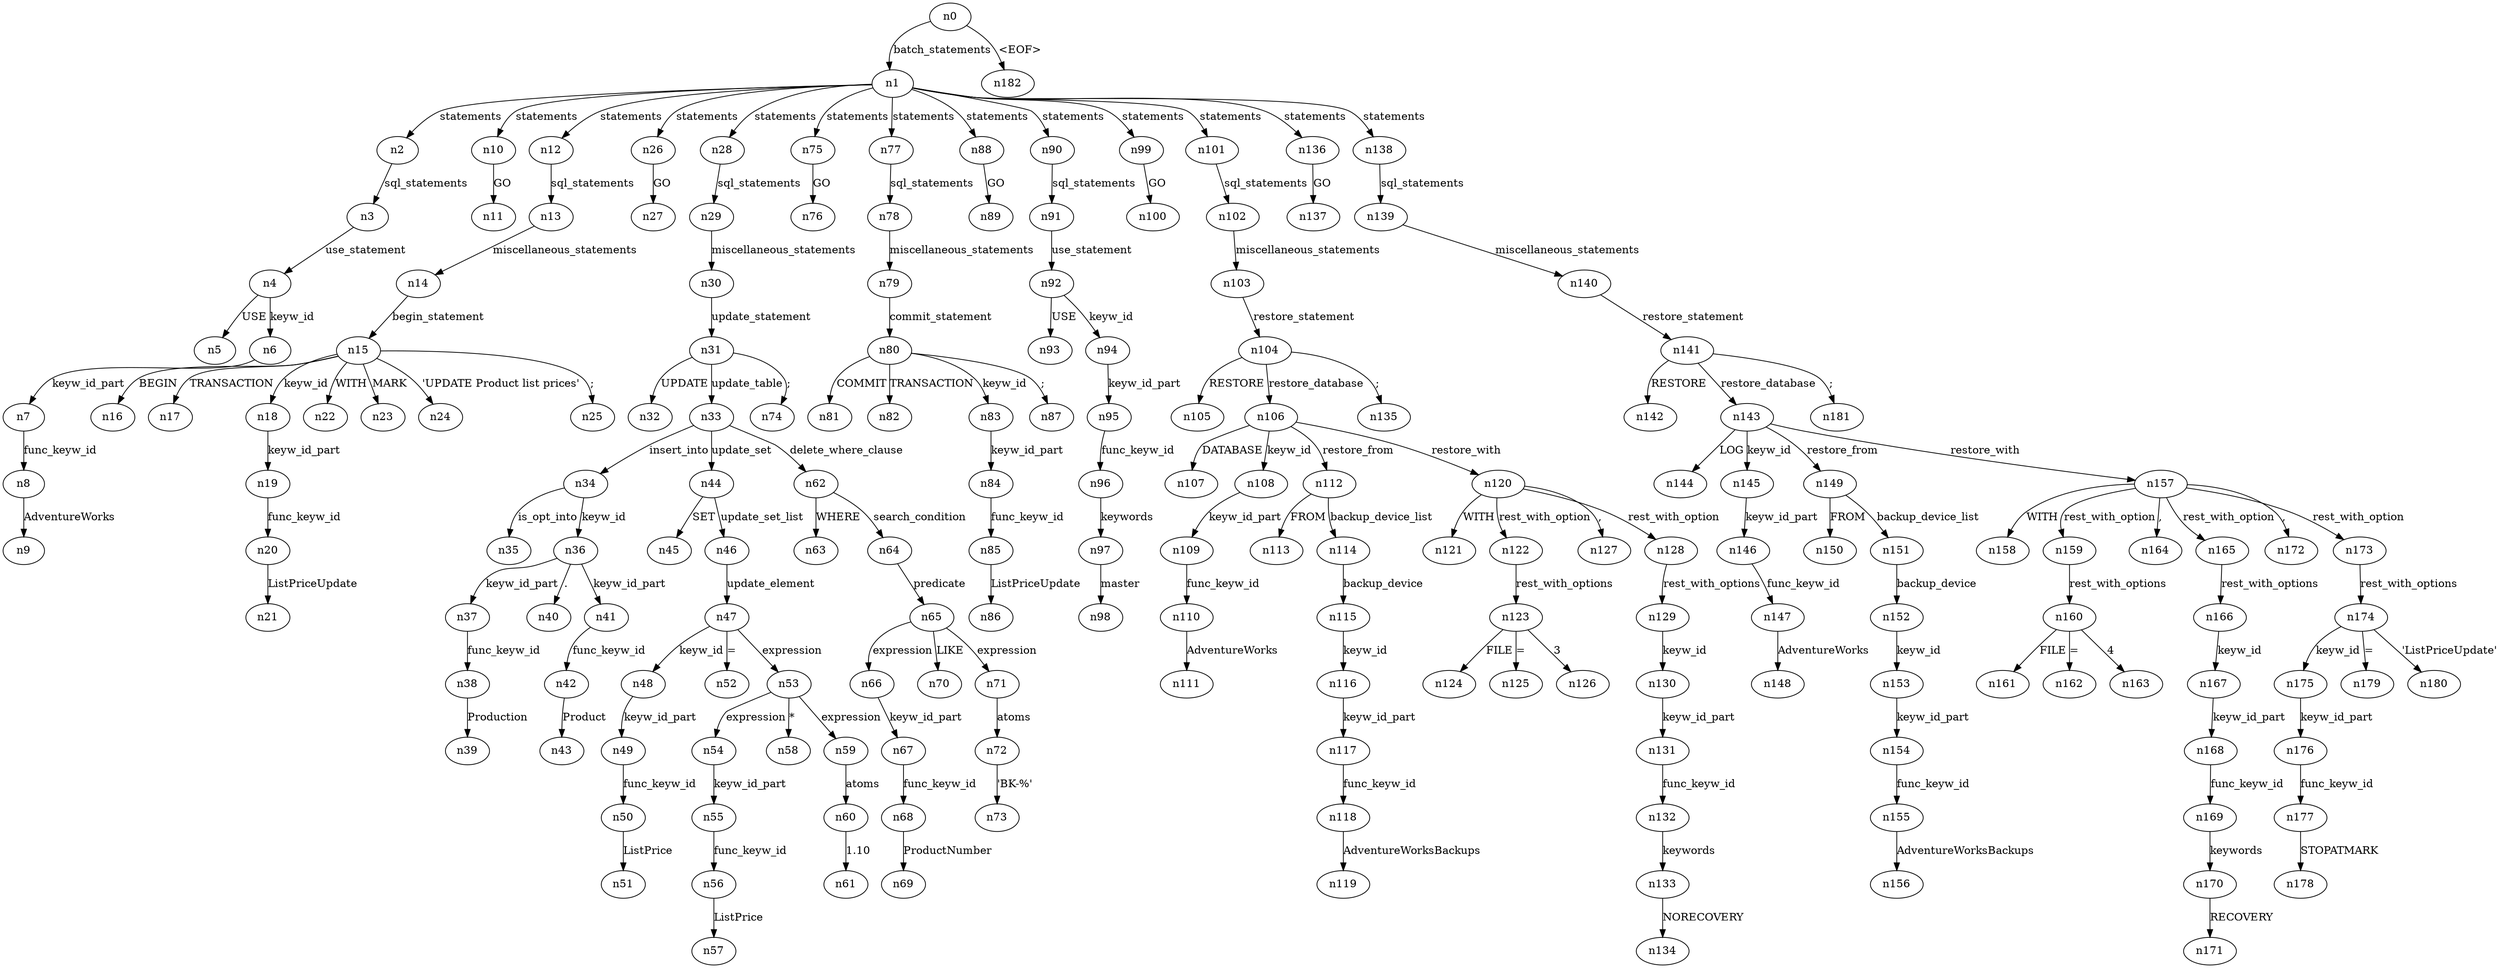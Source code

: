 digraph ParseTree {
  n0 -> n1 [label="batch_statements"];
  n1 -> n2 [label="statements"];
  n2 -> n3 [label="sql_statements"];
  n3 -> n4 [label="use_statement"];
  n4 -> n5 [label="USE"];
  n4 -> n6 [label="keyw_id"];
  n6 -> n7 [label="keyw_id_part"];
  n7 -> n8 [label="func_keyw_id"];
  n8 -> n9 [label="AdventureWorks"];
  n1 -> n10 [label="statements"];
  n10 -> n11 [label="GO"];
  n1 -> n12 [label="statements"];
  n12 -> n13 [label="sql_statements"];
  n13 -> n14 [label="miscellaneous_statements"];
  n14 -> n15 [label="begin_statement"];
  n15 -> n16 [label="BEGIN"];
  n15 -> n17 [label="TRANSACTION"];
  n15 -> n18 [label="keyw_id"];
  n18 -> n19 [label="keyw_id_part"];
  n19 -> n20 [label="func_keyw_id"];
  n20 -> n21 [label="ListPriceUpdate"];
  n15 -> n22 [label="WITH"];
  n15 -> n23 [label="MARK"];
  n15 -> n24 [label="'UPDATE Product list prices'"];
  n15 -> n25 [label=";"];
  n1 -> n26 [label="statements"];
  n26 -> n27 [label="GO"];
  n1 -> n28 [label="statements"];
  n28 -> n29 [label="sql_statements"];
  n29 -> n30 [label="miscellaneous_statements"];
  n30 -> n31 [label="update_statement"];
  n31 -> n32 [label="UPDATE"];
  n31 -> n33 [label="update_table"];
  n33 -> n34 [label="insert_into"];
  n34 -> n35 [label="is_opt_into"];
  n34 -> n36 [label="keyw_id"];
  n36 -> n37 [label="keyw_id_part"];
  n37 -> n38 [label="func_keyw_id"];
  n38 -> n39 [label="Production"];
  n36 -> n40 [label="."];
  n36 -> n41 [label="keyw_id_part"];
  n41 -> n42 [label="func_keyw_id"];
  n42 -> n43 [label="Product"];
  n33 -> n44 [label="update_set"];
  n44 -> n45 [label="SET"];
  n44 -> n46 [label="update_set_list"];
  n46 -> n47 [label="update_element"];
  n47 -> n48 [label="keyw_id"];
  n48 -> n49 [label="keyw_id_part"];
  n49 -> n50 [label="func_keyw_id"];
  n50 -> n51 [label="ListPrice"];
  n47 -> n52 [label="="];
  n47 -> n53 [label="expression"];
  n53 -> n54 [label="expression"];
  n54 -> n55 [label="keyw_id_part"];
  n55 -> n56 [label="func_keyw_id"];
  n56 -> n57 [label="ListPrice"];
  n53 -> n58 [label="*"];
  n53 -> n59 [label="expression"];
  n59 -> n60 [label="atoms"];
  n60 -> n61 [label="1.10"];
  n33 -> n62 [label="delete_where_clause"];
  n62 -> n63 [label="WHERE"];
  n62 -> n64 [label="search_condition"];
  n64 -> n65 [label="predicate"];
  n65 -> n66 [label="expression"];
  n66 -> n67 [label="keyw_id_part"];
  n67 -> n68 [label="func_keyw_id"];
  n68 -> n69 [label="ProductNumber"];
  n65 -> n70 [label="LIKE"];
  n65 -> n71 [label="expression"];
  n71 -> n72 [label="atoms"];
  n72 -> n73 [label="'BK-%'"];
  n31 -> n74 [label=";"];
  n1 -> n75 [label="statements"];
  n75 -> n76 [label="GO"];
  n1 -> n77 [label="statements"];
  n77 -> n78 [label="sql_statements"];
  n78 -> n79 [label="miscellaneous_statements"];
  n79 -> n80 [label="commit_statement"];
  n80 -> n81 [label="COMMIT"];
  n80 -> n82 [label="TRANSACTION"];
  n80 -> n83 [label="keyw_id"];
  n83 -> n84 [label="keyw_id_part"];
  n84 -> n85 [label="func_keyw_id"];
  n85 -> n86 [label="ListPriceUpdate"];
  n80 -> n87 [label=";"];
  n1 -> n88 [label="statements"];
  n88 -> n89 [label="GO"];
  n1 -> n90 [label="statements"];
  n90 -> n91 [label="sql_statements"];
  n91 -> n92 [label="use_statement"];
  n92 -> n93 [label="USE"];
  n92 -> n94 [label="keyw_id"];
  n94 -> n95 [label="keyw_id_part"];
  n95 -> n96 [label="func_keyw_id"];
  n96 -> n97 [label="keywords"];
  n97 -> n98 [label="master"];
  n1 -> n99 [label="statements"];
  n99 -> n100 [label="GO"];
  n1 -> n101 [label="statements"];
  n101 -> n102 [label="sql_statements"];
  n102 -> n103 [label="miscellaneous_statements"];
  n103 -> n104 [label="restore_statement"];
  n104 -> n105 [label="RESTORE"];
  n104 -> n106 [label="restore_database"];
  n106 -> n107 [label="DATABASE"];
  n106 -> n108 [label="keyw_id"];
  n108 -> n109 [label="keyw_id_part"];
  n109 -> n110 [label="func_keyw_id"];
  n110 -> n111 [label="AdventureWorks"];
  n106 -> n112 [label="restore_from"];
  n112 -> n113 [label="FROM"];
  n112 -> n114 [label="backup_device_list"];
  n114 -> n115 [label="backup_device"];
  n115 -> n116 [label="keyw_id"];
  n116 -> n117 [label="keyw_id_part"];
  n117 -> n118 [label="func_keyw_id"];
  n118 -> n119 [label="AdventureWorksBackups"];
  n106 -> n120 [label="restore_with"];
  n120 -> n121 [label="WITH"];
  n120 -> n122 [label="rest_with_option"];
  n122 -> n123 [label="rest_with_options"];
  n123 -> n124 [label="FILE"];
  n123 -> n125 [label="="];
  n123 -> n126 [label="3"];
  n120 -> n127 [label=","];
  n120 -> n128 [label="rest_with_option"];
  n128 -> n129 [label="rest_with_options"];
  n129 -> n130 [label="keyw_id"];
  n130 -> n131 [label="keyw_id_part"];
  n131 -> n132 [label="func_keyw_id"];
  n132 -> n133 [label="keywords"];
  n133 -> n134 [label="NORECOVERY"];
  n104 -> n135 [label=";"];
  n1 -> n136 [label="statements"];
  n136 -> n137 [label="GO"];
  n1 -> n138 [label="statements"];
  n138 -> n139 [label="sql_statements"];
  n139 -> n140 [label="miscellaneous_statements"];
  n140 -> n141 [label="restore_statement"];
  n141 -> n142 [label="RESTORE"];
  n141 -> n143 [label="restore_database"];
  n143 -> n144 [label="LOG"];
  n143 -> n145 [label="keyw_id"];
  n145 -> n146 [label="keyw_id_part"];
  n146 -> n147 [label="func_keyw_id"];
  n147 -> n148 [label="AdventureWorks"];
  n143 -> n149 [label="restore_from"];
  n149 -> n150 [label="FROM"];
  n149 -> n151 [label="backup_device_list"];
  n151 -> n152 [label="backup_device"];
  n152 -> n153 [label="keyw_id"];
  n153 -> n154 [label="keyw_id_part"];
  n154 -> n155 [label="func_keyw_id"];
  n155 -> n156 [label="AdventureWorksBackups"];
  n143 -> n157 [label="restore_with"];
  n157 -> n158 [label="WITH"];
  n157 -> n159 [label="rest_with_option"];
  n159 -> n160 [label="rest_with_options"];
  n160 -> n161 [label="FILE"];
  n160 -> n162 [label="="];
  n160 -> n163 [label="4"];
  n157 -> n164 [label=","];
  n157 -> n165 [label="rest_with_option"];
  n165 -> n166 [label="rest_with_options"];
  n166 -> n167 [label="keyw_id"];
  n167 -> n168 [label="keyw_id_part"];
  n168 -> n169 [label="func_keyw_id"];
  n169 -> n170 [label="keywords"];
  n170 -> n171 [label="RECOVERY"];
  n157 -> n172 [label=","];
  n157 -> n173 [label="rest_with_option"];
  n173 -> n174 [label="rest_with_options"];
  n174 -> n175 [label="keyw_id"];
  n175 -> n176 [label="keyw_id_part"];
  n176 -> n177 [label="func_keyw_id"];
  n177 -> n178 [label="STOPATMARK"];
  n174 -> n179 [label="="];
  n174 -> n180 [label="'ListPriceUpdate'"];
  n141 -> n181 [label=";"];
  n0 -> n182 [label="<EOF>"];
}